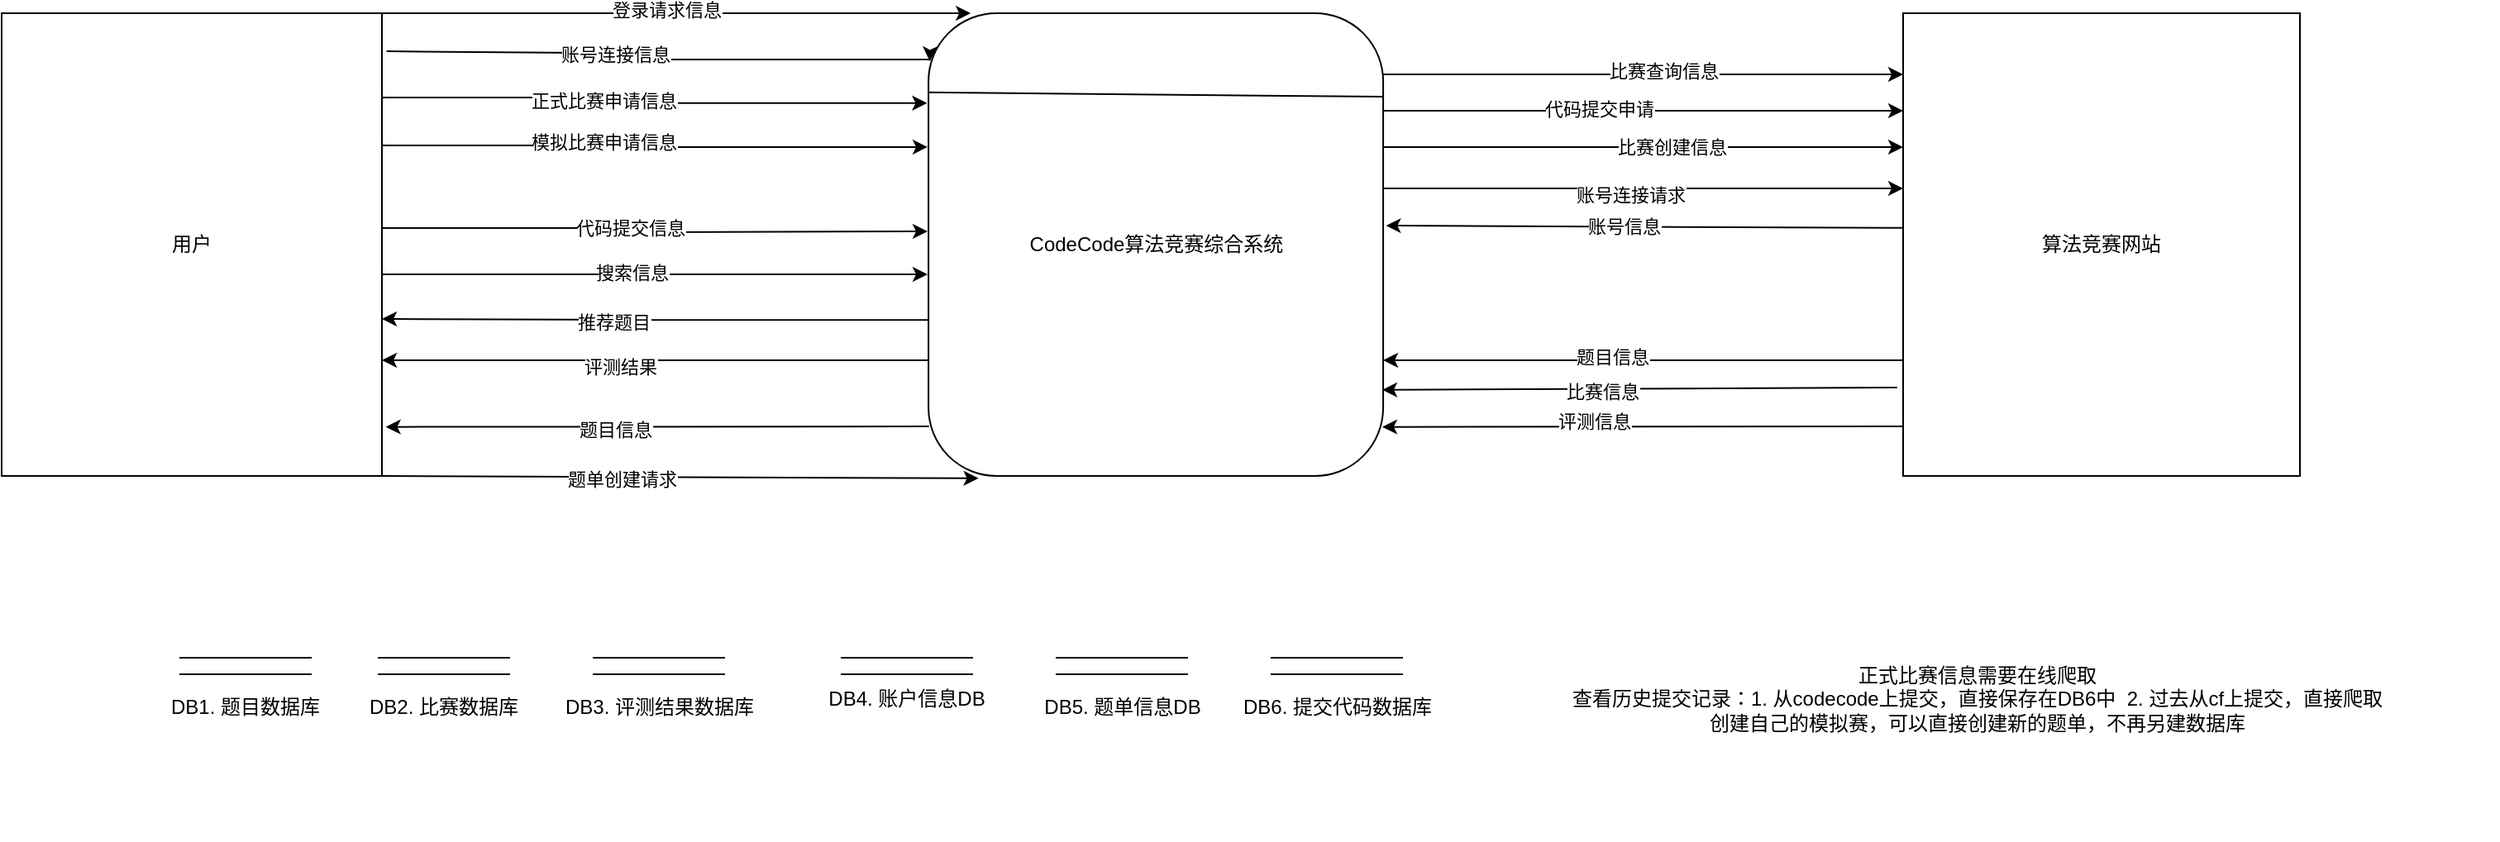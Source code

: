 <mxfile version="17.1.3" type="github">
  <diagram id="ThneDFmaGYNgDfPmpNYM" name="Page-1">
    <mxGraphModel dx="1093" dy="585" grid="1" gridSize="10" guides="1" tooltips="1" connect="1" arrows="1" fold="1" page="1" pageScale="1" pageWidth="1600" pageHeight="900" math="0" shadow="0">
      <root>
        <mxCell id="0" />
        <mxCell id="1" parent="0" />
        <mxCell id="yP9FvSztLNe4L2ZfVXwx-70" style="edgeStyle=orthogonalEdgeStyle;rounded=0;orthogonalLoop=1;jettySize=auto;html=1;exitX=0;exitY=0.75;exitDx=0;exitDy=0;entryX=1;entryY=0.75;entryDx=0;entryDy=0;" edge="1" parent="1" source="yP9FvSztLNe4L2ZfVXwx-8" target="yP9FvSztLNe4L2ZfVXwx-2">
          <mxGeometry relative="1" as="geometry" />
        </mxCell>
        <mxCell id="yP9FvSztLNe4L2ZfVXwx-71" value="题目信息" style="edgeLabel;html=1;align=center;verticalAlign=middle;resizable=0;points=[];" vertex="1" connectable="0" parent="yP9FvSztLNe4L2ZfVXwx-70">
          <mxGeometry x="0.12" y="-2" relative="1" as="geometry">
            <mxPoint as="offset" />
          </mxGeometry>
        </mxCell>
        <mxCell id="yP9FvSztLNe4L2ZfVXwx-8" value="算法竞赛网站" style="rounded=0;whiteSpace=wrap;html=1;" vertex="1" parent="1">
          <mxGeometry x="1190" y="320" width="240" height="280" as="geometry" />
        </mxCell>
        <mxCell id="yP9FvSztLNe4L2ZfVXwx-24" style="edgeStyle=orthogonalEdgeStyle;rounded=0;orthogonalLoop=1;jettySize=auto;html=1;exitX=1;exitY=0.5;exitDx=0;exitDy=0;entryX=0;entryY=0.5;entryDx=0;entryDy=0;" edge="1" parent="1">
          <mxGeometry relative="1" as="geometry">
            <mxPoint x="875.54" y="379.0" as="sourcePoint" />
            <mxPoint x="1190" y="379.0" as="targetPoint" />
          </mxGeometry>
        </mxCell>
        <mxCell id="yP9FvSztLNe4L2ZfVXwx-67" value="代码提交申请" style="edgeLabel;html=1;align=center;verticalAlign=middle;resizable=0;points=[];" vertex="1" connectable="0" parent="yP9FvSztLNe4L2ZfVXwx-24">
          <mxGeometry x="-0.169" y="1" relative="1" as="geometry">
            <mxPoint as="offset" />
          </mxGeometry>
        </mxCell>
        <mxCell id="yP9FvSztLNe4L2ZfVXwx-16" value="用户" style="rounded=0;whiteSpace=wrap;html=1;" vertex="1" parent="1">
          <mxGeometry x="40" y="340" width="230" height="220" as="geometry" />
        </mxCell>
        <mxCell id="yP9FvSztLNe4L2ZfVXwx-36" style="edgeStyle=orthogonalEdgeStyle;rounded=0;orthogonalLoop=1;jettySize=auto;html=1;entryX=1;entryY=0.75;entryDx=0;entryDy=0;exitX=-0.001;exitY=0.663;exitDx=0;exitDy=0;exitPerimeter=0;" edge="1" parent="1" source="yP9FvSztLNe4L2ZfVXwx-2" target="yP9FvSztLNe4L2ZfVXwx-16">
          <mxGeometry relative="1" as="geometry">
            <mxPoint x="590" y="505" as="sourcePoint" />
          </mxGeometry>
        </mxCell>
        <mxCell id="yP9FvSztLNe4L2ZfVXwx-37" value="推荐题目" style="edgeLabel;html=1;align=center;verticalAlign=middle;resizable=0;points=[];" vertex="1" connectable="0" parent="yP9FvSztLNe4L2ZfVXwx-36">
          <mxGeometry x="0.338" y="2" relative="1" as="geometry">
            <mxPoint x="30" as="offset" />
          </mxGeometry>
        </mxCell>
        <mxCell id="yP9FvSztLNe4L2ZfVXwx-38" value="用户" style="rounded=0;whiteSpace=wrap;html=1;" vertex="1" parent="1">
          <mxGeometry x="40" y="320" width="230" height="280" as="geometry" />
        </mxCell>
        <mxCell id="yP9FvSztLNe4L2ZfVXwx-42" value="" style="group" vertex="1" connectable="0" parent="1">
          <mxGeometry x="600" y="320" width="275.54" height="280" as="geometry" />
        </mxCell>
        <mxCell id="yP9FvSztLNe4L2ZfVXwx-64" value="" style="group" vertex="1" connectable="0" parent="yP9FvSztLNe4L2ZfVXwx-42">
          <mxGeometry width="275.54" height="280" as="geometry" />
        </mxCell>
        <mxCell id="yP9FvSztLNe4L2ZfVXwx-2" value="CodeCode算法竞赛综合系统" style="rounded=1;whiteSpace=wrap;html=1;" vertex="1" parent="yP9FvSztLNe4L2ZfVXwx-64">
          <mxGeometry x="0.55" width="274.99" height="280" as="geometry" />
        </mxCell>
        <mxCell id="yP9FvSztLNe4L2ZfVXwx-3" value="" style="endArrow=none;html=1;rounded=0;exitX=-0.002;exitY=0.127;exitDx=0;exitDy=0;exitPerimeter=0;entryX=1;entryY=0.136;entryDx=0;entryDy=0;entryPerimeter=0;" edge="1" parent="yP9FvSztLNe4L2ZfVXwx-64">
          <mxGeometry width="50" height="50" relative="1" as="geometry">
            <mxPoint y="47.92" as="sourcePoint" />
            <mxPoint x="275.54" y="50.56" as="targetPoint" />
          </mxGeometry>
        </mxCell>
        <mxCell id="yP9FvSztLNe4L2ZfVXwx-15" style="edgeStyle=orthogonalEdgeStyle;rounded=0;orthogonalLoop=1;jettySize=auto;html=1;" edge="1" parent="1" source="yP9FvSztLNe4L2ZfVXwx-2" target="yP9FvSztLNe4L2ZfVXwx-16">
          <mxGeometry relative="1" as="geometry">
            <mxPoint x="410" y="450" as="targetPoint" />
            <Array as="points">
              <mxPoint x="500" y="530" />
              <mxPoint x="500" y="530" />
            </Array>
          </mxGeometry>
        </mxCell>
        <mxCell id="yP9FvSztLNe4L2ZfVXwx-35" value="评测结果" style="edgeLabel;html=1;align=center;verticalAlign=middle;resizable=0;points=[];" vertex="1" connectable="0" parent="yP9FvSztLNe4L2ZfVXwx-15">
          <mxGeometry x="0.128" y="4" relative="1" as="geometry">
            <mxPoint as="offset" />
          </mxGeometry>
        </mxCell>
        <mxCell id="yP9FvSztLNe4L2ZfVXwx-23" style="edgeStyle=orthogonalEdgeStyle;rounded=0;orthogonalLoop=1;jettySize=auto;html=1;exitX=1.012;exitY=0.132;exitDx=0;exitDy=0;exitPerimeter=0;entryX=0.003;entryY=0.104;entryDx=0;entryDy=0;entryPerimeter=0;" edge="1" parent="1" target="yP9FvSztLNe4L2ZfVXwx-2">
          <mxGeometry relative="1" as="geometry">
            <mxPoint x="272.76" y="343.04" as="sourcePoint" />
            <mxPoint x="599.175" y="347.48" as="targetPoint" />
            <Array as="points">
              <mxPoint x="273" y="344" />
              <mxPoint x="390" y="344" />
              <mxPoint x="390" y="348" />
              <mxPoint x="601" y="348" />
            </Array>
          </mxGeometry>
        </mxCell>
        <mxCell id="yP9FvSztLNe4L2ZfVXwx-25" value="账号连接信息" style="edgeLabel;html=1;align=center;verticalAlign=middle;resizable=0;points=[];" vertex="1" connectable="0" parent="yP9FvSztLNe4L2ZfVXwx-23">
          <mxGeometry x="-0.35" y="-3" relative="1" as="geometry">
            <mxPoint x="30" y="-2" as="offset" />
          </mxGeometry>
        </mxCell>
        <mxCell id="yP9FvSztLNe4L2ZfVXwx-27" style="edgeStyle=orthogonalEdgeStyle;rounded=0;orthogonalLoop=1;jettySize=auto;html=1;exitX=1;exitY=0.25;exitDx=0;exitDy=0;entryX=-0.003;entryY=0.28;entryDx=0;entryDy=0;entryPerimeter=0;" edge="1" parent="1">
          <mxGeometry relative="1" as="geometry">
            <mxPoint x="270" y="371" as="sourcePoint" />
            <mxPoint x="599.725" y="374.4" as="targetPoint" />
            <Array as="points">
              <mxPoint x="435" y="371" />
              <mxPoint x="435" y="374" />
            </Array>
          </mxGeometry>
        </mxCell>
        <mxCell id="yP9FvSztLNe4L2ZfVXwx-28" value="正式比赛申请信息" style="edgeLabel;html=1;align=center;verticalAlign=middle;resizable=0;points=[];" vertex="1" connectable="0" parent="yP9FvSztLNe4L2ZfVXwx-27">
          <mxGeometry x="-0.375" y="-2" relative="1" as="geometry">
            <mxPoint x="30" as="offset" />
          </mxGeometry>
        </mxCell>
        <mxCell id="yP9FvSztLNe4L2ZfVXwx-29" style="edgeStyle=orthogonalEdgeStyle;rounded=0;orthogonalLoop=1;jettySize=auto;html=1;exitX=1.002;exitY=0.359;exitDx=0;exitDy=0;exitPerimeter=0;entryX=-0.002;entryY=0.357;entryDx=0;entryDy=0;entryPerimeter=0;" edge="1" parent="1">
          <mxGeometry relative="1" as="geometry">
            <mxPoint x="600.0" y="400.96" as="targetPoint" />
            <mxPoint x="270.46" y="399.98" as="sourcePoint" />
            <Array as="points">
              <mxPoint x="371" y="400" />
              <mxPoint x="371" y="401" />
            </Array>
          </mxGeometry>
        </mxCell>
        <mxCell id="yP9FvSztLNe4L2ZfVXwx-30" value="模拟比赛申请信息" style="edgeLabel;html=1;align=center;verticalAlign=middle;resizable=0;points=[];" vertex="1" connectable="0" parent="yP9FvSztLNe4L2ZfVXwx-29">
          <mxGeometry x="-0.362" y="3" relative="1" as="geometry">
            <mxPoint x="29" as="offset" />
          </mxGeometry>
        </mxCell>
        <mxCell id="yP9FvSztLNe4L2ZfVXwx-31" style="edgeStyle=orthogonalEdgeStyle;rounded=0;orthogonalLoop=1;jettySize=auto;html=1;exitX=1;exitY=0.5;exitDx=0;exitDy=0;" edge="1" parent="1" source="yP9FvSztLNe4L2ZfVXwx-16">
          <mxGeometry relative="1" as="geometry">
            <mxPoint x="600" y="452" as="targetPoint" />
          </mxGeometry>
        </mxCell>
        <mxCell id="yP9FvSztLNe4L2ZfVXwx-32" value="代码提交信息" style="edgeLabel;html=1;align=center;verticalAlign=middle;resizable=0;points=[];" vertex="1" connectable="0" parent="yP9FvSztLNe4L2ZfVXwx-31">
          <mxGeometry x="-0.313" y="2" relative="1" as="geometry">
            <mxPoint x="36" y="2" as="offset" />
          </mxGeometry>
        </mxCell>
        <mxCell id="yP9FvSztLNe4L2ZfVXwx-33" style="edgeStyle=orthogonalEdgeStyle;rounded=0;orthogonalLoop=1;jettySize=auto;html=1;exitX=1;exitY=0;exitDx=0;exitDy=0;entryX=0.093;entryY=0;entryDx=0;entryDy=0;entryPerimeter=0;" edge="1" parent="1" source="yP9FvSztLNe4L2ZfVXwx-16" target="yP9FvSztLNe4L2ZfVXwx-2">
          <mxGeometry relative="1" as="geometry">
            <mxPoint x="530" y="310" as="targetPoint" />
          </mxGeometry>
        </mxCell>
        <mxCell id="yP9FvSztLNe4L2ZfVXwx-34" value="登录请求信息" style="edgeLabel;html=1;align=center;verticalAlign=middle;resizable=0;points=[];" vertex="1" connectable="0" parent="yP9FvSztLNe4L2ZfVXwx-33">
          <mxGeometry x="0.254" y="2" relative="1" as="geometry">
            <mxPoint x="-44" as="offset" />
          </mxGeometry>
        </mxCell>
        <mxCell id="yP9FvSztLNe4L2ZfVXwx-43" value="" style="endArrow=classic;html=1;rounded=0;entryX=1.01;entryY=0.894;entryDx=0;entryDy=0;entryPerimeter=0;exitX=0.001;exitY=0.893;exitDx=0;exitDy=0;exitPerimeter=0;" edge="1" parent="1" source="yP9FvSztLNe4L2ZfVXwx-2" target="yP9FvSztLNe4L2ZfVXwx-38">
          <mxGeometry width="50" height="50" relative="1" as="geometry">
            <mxPoint x="480" y="610" as="sourcePoint" />
            <mxPoint x="530" y="560" as="targetPoint" />
          </mxGeometry>
        </mxCell>
        <mxCell id="yP9FvSztLNe4L2ZfVXwx-44" value="题目信息" style="edgeLabel;html=1;align=center;verticalAlign=middle;resizable=0;points=[];" vertex="1" connectable="0" parent="yP9FvSztLNe4L2ZfVXwx-43">
          <mxGeometry x="0.161" y="2" relative="1" as="geometry">
            <mxPoint as="offset" />
          </mxGeometry>
        </mxCell>
        <mxCell id="yP9FvSztLNe4L2ZfVXwx-45" value="" style="endArrow=classic;html=1;rounded=0;exitX=1;exitY=0.5;exitDx=0;exitDy=0;" edge="1" parent="1">
          <mxGeometry width="50" height="50" relative="1" as="geometry">
            <mxPoint x="270" y="478" as="sourcePoint" />
            <mxPoint x="600" y="478" as="targetPoint" />
            <Array as="points">
              <mxPoint x="500" y="478" />
            </Array>
          </mxGeometry>
        </mxCell>
        <mxCell id="yP9FvSztLNe4L2ZfVXwx-46" value="搜索信息" style="edgeLabel;html=1;align=center;verticalAlign=middle;resizable=0;points=[];" vertex="1" connectable="0" parent="yP9FvSztLNe4L2ZfVXwx-45">
          <mxGeometry x="0.05" y="1" relative="1" as="geometry">
            <mxPoint x="-23" as="offset" />
          </mxGeometry>
        </mxCell>
        <mxCell id="yP9FvSztLNe4L2ZfVXwx-65" style="edgeStyle=orthogonalEdgeStyle;rounded=0;orthogonalLoop=1;jettySize=auto;html=1;exitX=1;exitY=0.25;exitDx=0;exitDy=0;entryX=0;entryY=0.25;entryDx=0;entryDy=0;" edge="1" parent="1">
          <mxGeometry relative="1" as="geometry">
            <mxPoint x="875.54" y="357.0" as="sourcePoint" />
            <mxPoint x="1190" y="357" as="targetPoint" />
          </mxGeometry>
        </mxCell>
        <mxCell id="yP9FvSztLNe4L2ZfVXwx-66" value="比赛查询信息" style="edgeLabel;html=1;align=center;verticalAlign=middle;resizable=0;points=[];" vertex="1" connectable="0" parent="yP9FvSztLNe4L2ZfVXwx-65">
          <mxGeometry x="0.074" y="2" relative="1" as="geometry">
            <mxPoint as="offset" />
          </mxGeometry>
        </mxCell>
        <mxCell id="yP9FvSztLNe4L2ZfVXwx-68" style="edgeStyle=orthogonalEdgeStyle;rounded=0;orthogonalLoop=1;jettySize=auto;html=1;exitX=1;exitY=0.5;exitDx=0;exitDy=0;entryX=0;entryY=0.5;entryDx=0;entryDy=0;" edge="1" parent="1">
          <mxGeometry relative="1" as="geometry">
            <mxPoint x="875.54" y="401.0" as="sourcePoint" />
            <mxPoint x="1190" y="401.0" as="targetPoint" />
          </mxGeometry>
        </mxCell>
        <mxCell id="yP9FvSztLNe4L2ZfVXwx-69" value="比赛创建信息" style="edgeLabel;html=1;align=center;verticalAlign=middle;resizable=0;points=[];" vertex="1" connectable="0" parent="yP9FvSztLNe4L2ZfVXwx-68">
          <mxGeometry x="0.108" relative="1" as="geometry">
            <mxPoint as="offset" />
          </mxGeometry>
        </mxCell>
        <mxCell id="yP9FvSztLNe4L2ZfVXwx-72" value="" style="endArrow=classic;html=1;rounded=0;exitX=-0.015;exitY=0.809;exitDx=0;exitDy=0;exitPerimeter=0;entryX=0.998;entryY=0.814;entryDx=0;entryDy=0;entryPerimeter=0;" edge="1" parent="1" source="yP9FvSztLNe4L2ZfVXwx-8" target="yP9FvSztLNe4L2ZfVXwx-2">
          <mxGeometry width="50" height="50" relative="1" as="geometry">
            <mxPoint x="1040" y="590" as="sourcePoint" />
            <mxPoint x="1090" y="540" as="targetPoint" />
          </mxGeometry>
        </mxCell>
        <mxCell id="yP9FvSztLNe4L2ZfVXwx-73" value="比赛信息" style="edgeLabel;html=1;align=center;verticalAlign=middle;resizable=0;points=[];" vertex="1" connectable="0" parent="yP9FvSztLNe4L2ZfVXwx-72">
          <mxGeometry x="0.15" y="1" relative="1" as="geometry">
            <mxPoint as="offset" />
          </mxGeometry>
        </mxCell>
        <mxCell id="yP9FvSztLNe4L2ZfVXwx-74" value="" style="endArrow=classic;html=1;rounded=0;entryX=0;entryY=0.5;entryDx=0;entryDy=0;" edge="1" parent="1">
          <mxGeometry width="50" height="50" relative="1" as="geometry">
            <mxPoint x="875.54" y="426.0" as="sourcePoint" />
            <mxPoint x="1190" y="426.0" as="targetPoint" />
            <Array as="points">
              <mxPoint x="1040" y="426" />
            </Array>
          </mxGeometry>
        </mxCell>
        <mxCell id="yP9FvSztLNe4L2ZfVXwx-75" value="账号连接请求" style="edgeLabel;html=1;align=center;verticalAlign=middle;resizable=0;points=[];" vertex="1" connectable="0" parent="yP9FvSztLNe4L2ZfVXwx-74">
          <mxGeometry x="-0.051" y="-4" relative="1" as="geometry">
            <mxPoint as="offset" />
          </mxGeometry>
        </mxCell>
        <mxCell id="yP9FvSztLNe4L2ZfVXwx-76" value="" style="endArrow=classic;html=1;rounded=0;exitX=0;exitY=0.464;exitDx=0;exitDy=0;exitPerimeter=0;entryX=1.006;entryY=0.459;entryDx=0;entryDy=0;entryPerimeter=0;" edge="1" parent="1" source="yP9FvSztLNe4L2ZfVXwx-8" target="yP9FvSztLNe4L2ZfVXwx-2">
          <mxGeometry width="50" height="50" relative="1" as="geometry">
            <mxPoint x="980" y="500" as="sourcePoint" />
            <mxPoint x="1030" y="450" as="targetPoint" />
          </mxGeometry>
        </mxCell>
        <mxCell id="yP9FvSztLNe4L2ZfVXwx-77" value="账号信息" style="edgeLabel;html=1;align=center;verticalAlign=middle;resizable=0;points=[];" vertex="1" connectable="0" parent="yP9FvSztLNe4L2ZfVXwx-76">
          <mxGeometry x="0.084" relative="1" as="geometry">
            <mxPoint as="offset" />
          </mxGeometry>
        </mxCell>
        <mxCell id="yP9FvSztLNe4L2ZfVXwx-78" value="" style="endArrow=classic;html=1;rounded=0;exitX=0;exitY=0.893;exitDx=0;exitDy=0;exitPerimeter=0;entryX=0.998;entryY=0.894;entryDx=0;entryDy=0;entryPerimeter=0;" edge="1" parent="1" source="yP9FvSztLNe4L2ZfVXwx-8" target="yP9FvSztLNe4L2ZfVXwx-2">
          <mxGeometry width="50" height="50" relative="1" as="geometry">
            <mxPoint x="940" y="620" as="sourcePoint" />
            <mxPoint x="990" y="570" as="targetPoint" />
          </mxGeometry>
        </mxCell>
        <mxCell id="yP9FvSztLNe4L2ZfVXwx-79" value="评测信息" style="edgeLabel;html=1;align=center;verticalAlign=middle;resizable=0;points=[];" vertex="1" connectable="0" parent="yP9FvSztLNe4L2ZfVXwx-78">
          <mxGeometry x="0.187" y="-3" relative="1" as="geometry">
            <mxPoint as="offset" />
          </mxGeometry>
        </mxCell>
        <mxCell id="yP9FvSztLNe4L2ZfVXwx-87" value="" style="group" vertex="1" connectable="0" parent="1">
          <mxGeometry x="140" y="710" width="95" height="40" as="geometry" />
        </mxCell>
        <mxCell id="yP9FvSztLNe4L2ZfVXwx-82" value="" style="group" vertex="1" connectable="0" parent="yP9FvSztLNe4L2ZfVXwx-87">
          <mxGeometry x="7.5" width="80" height="10" as="geometry" />
        </mxCell>
        <mxCell id="yP9FvSztLNe4L2ZfVXwx-80" value="" style="endArrow=none;html=1;rounded=0;" edge="1" parent="yP9FvSztLNe4L2ZfVXwx-82">
          <mxGeometry width="50" height="50" relative="1" as="geometry">
            <mxPoint as="sourcePoint" />
            <mxPoint x="80" as="targetPoint" />
          </mxGeometry>
        </mxCell>
        <mxCell id="yP9FvSztLNe4L2ZfVXwx-81" value="" style="endArrow=none;html=1;rounded=0;" edge="1" parent="yP9FvSztLNe4L2ZfVXwx-82">
          <mxGeometry width="50" height="50" relative="1" as="geometry">
            <mxPoint y="10" as="sourcePoint" />
            <mxPoint x="80" y="10" as="targetPoint" />
          </mxGeometry>
        </mxCell>
        <mxCell id="yP9FvSztLNe4L2ZfVXwx-86" value="DB1. 题目数据库" style="text;html=1;strokeColor=none;fillColor=none;align=center;verticalAlign=middle;whiteSpace=wrap;rounded=0;" vertex="1" parent="yP9FvSztLNe4L2ZfVXwx-87">
          <mxGeometry y="20" width="95" height="20" as="geometry" />
        </mxCell>
        <mxCell id="yP9FvSztLNe4L2ZfVXwx-88" value="" style="group" vertex="1" connectable="0" parent="1">
          <mxGeometry x="260" y="710" width="95" height="40" as="geometry" />
        </mxCell>
        <mxCell id="yP9FvSztLNe4L2ZfVXwx-89" value="" style="group" vertex="1" connectable="0" parent="yP9FvSztLNe4L2ZfVXwx-88">
          <mxGeometry x="7.5" width="80" height="10" as="geometry" />
        </mxCell>
        <mxCell id="yP9FvSztLNe4L2ZfVXwx-90" value="" style="endArrow=none;html=1;rounded=0;" edge="1" parent="yP9FvSztLNe4L2ZfVXwx-89">
          <mxGeometry width="50" height="50" relative="1" as="geometry">
            <mxPoint as="sourcePoint" />
            <mxPoint x="80" as="targetPoint" />
          </mxGeometry>
        </mxCell>
        <mxCell id="yP9FvSztLNe4L2ZfVXwx-91" value="" style="endArrow=none;html=1;rounded=0;" edge="1" parent="yP9FvSztLNe4L2ZfVXwx-89">
          <mxGeometry width="50" height="50" relative="1" as="geometry">
            <mxPoint y="10" as="sourcePoint" />
            <mxPoint x="80" y="10" as="targetPoint" />
          </mxGeometry>
        </mxCell>
        <mxCell id="yP9FvSztLNe4L2ZfVXwx-92" value="DB2. 比赛数据库" style="text;html=1;strokeColor=none;fillColor=none;align=center;verticalAlign=middle;whiteSpace=wrap;rounded=0;" vertex="1" parent="yP9FvSztLNe4L2ZfVXwx-88">
          <mxGeometry y="20" width="95" height="20" as="geometry" />
        </mxCell>
        <mxCell id="yP9FvSztLNe4L2ZfVXwx-93" value="" style="group" vertex="1" connectable="0" parent="1">
          <mxGeometry x="390" y="710" width="120" height="40" as="geometry" />
        </mxCell>
        <mxCell id="yP9FvSztLNe4L2ZfVXwx-94" value="" style="group" vertex="1" connectable="0" parent="yP9FvSztLNe4L2ZfVXwx-93">
          <mxGeometry x="7.5" width="80" height="10" as="geometry" />
        </mxCell>
        <mxCell id="yP9FvSztLNe4L2ZfVXwx-95" value="" style="endArrow=none;html=1;rounded=0;" edge="1" parent="yP9FvSztLNe4L2ZfVXwx-94">
          <mxGeometry width="50" height="50" relative="1" as="geometry">
            <mxPoint as="sourcePoint" />
            <mxPoint x="80" as="targetPoint" />
          </mxGeometry>
        </mxCell>
        <mxCell id="yP9FvSztLNe4L2ZfVXwx-96" value="" style="endArrow=none;html=1;rounded=0;" edge="1" parent="yP9FvSztLNe4L2ZfVXwx-94">
          <mxGeometry width="50" height="50" relative="1" as="geometry">
            <mxPoint y="10" as="sourcePoint" />
            <mxPoint x="80" y="10" as="targetPoint" />
          </mxGeometry>
        </mxCell>
        <mxCell id="yP9FvSztLNe4L2ZfVXwx-97" value="DB3. 评测结果数据库" style="text;html=1;strokeColor=none;fillColor=none;align=center;verticalAlign=middle;whiteSpace=wrap;rounded=0;" vertex="1" parent="yP9FvSztLNe4L2ZfVXwx-93">
          <mxGeometry x="-12.5" y="20" width="120" height="20" as="geometry" />
        </mxCell>
        <mxCell id="yP9FvSztLNe4L2ZfVXwx-98" value="" style="group" vertex="1" connectable="0" parent="1">
          <mxGeometry x="540" y="710" width="100" height="40" as="geometry" />
        </mxCell>
        <mxCell id="yP9FvSztLNe4L2ZfVXwx-119" value="" style="group" vertex="1" connectable="0" parent="yP9FvSztLNe4L2ZfVXwx-98">
          <mxGeometry x="-5" width="105" height="35" as="geometry" />
        </mxCell>
        <mxCell id="yP9FvSztLNe4L2ZfVXwx-99" value="" style="group" vertex="1" connectable="0" parent="yP9FvSztLNe4L2ZfVXwx-119">
          <mxGeometry x="12.5" width="80" height="10" as="geometry" />
        </mxCell>
        <mxCell id="yP9FvSztLNe4L2ZfVXwx-100" value="" style="endArrow=none;html=1;rounded=0;" edge="1" parent="yP9FvSztLNe4L2ZfVXwx-99">
          <mxGeometry width="50" height="50" relative="1" as="geometry">
            <mxPoint as="sourcePoint" />
            <mxPoint x="80" as="targetPoint" />
          </mxGeometry>
        </mxCell>
        <mxCell id="yP9FvSztLNe4L2ZfVXwx-101" value="" style="endArrow=none;html=1;rounded=0;" edge="1" parent="yP9FvSztLNe4L2ZfVXwx-99">
          <mxGeometry width="50" height="50" relative="1" as="geometry">
            <mxPoint y="10" as="sourcePoint" />
            <mxPoint x="80" y="10" as="targetPoint" />
          </mxGeometry>
        </mxCell>
        <mxCell id="yP9FvSztLNe4L2ZfVXwx-102" value="DB4. 账户信息DB" style="text;html=1;strokeColor=none;fillColor=none;align=center;verticalAlign=middle;whiteSpace=wrap;rounded=0;" vertex="1" parent="yP9FvSztLNe4L2ZfVXwx-119">
          <mxGeometry y="15" width="105" height="20" as="geometry" />
        </mxCell>
        <mxCell id="yP9FvSztLNe4L2ZfVXwx-103" value="" style="endArrow=classic;html=1;rounded=0;exitX=1;exitY=1;exitDx=0;exitDy=0;entryX=0.11;entryY=1.005;entryDx=0;entryDy=0;entryPerimeter=0;" edge="1" parent="1" source="yP9FvSztLNe4L2ZfVXwx-38" target="yP9FvSztLNe4L2ZfVXwx-2">
          <mxGeometry width="50" height="50" relative="1" as="geometry">
            <mxPoint x="410" y="650" as="sourcePoint" />
            <mxPoint x="460" y="600" as="targetPoint" />
          </mxGeometry>
        </mxCell>
        <mxCell id="yP9FvSztLNe4L2ZfVXwx-105" value="题单创建请求" style="edgeLabel;html=1;align=center;verticalAlign=middle;resizable=0;points=[];" vertex="1" connectable="0" parent="yP9FvSztLNe4L2ZfVXwx-103">
          <mxGeometry x="-0.2" y="-1" relative="1" as="geometry">
            <mxPoint as="offset" />
          </mxGeometry>
        </mxCell>
        <mxCell id="yP9FvSztLNe4L2ZfVXwx-106" value="" style="group" vertex="1" connectable="0" parent="1">
          <mxGeometry x="670" y="710" width="110" height="40" as="geometry" />
        </mxCell>
        <mxCell id="yP9FvSztLNe4L2ZfVXwx-107" value="" style="group" vertex="1" connectable="0" parent="yP9FvSztLNe4L2ZfVXwx-106">
          <mxGeometry x="7.5" width="80" height="10" as="geometry" />
        </mxCell>
        <mxCell id="yP9FvSztLNe4L2ZfVXwx-108" value="" style="endArrow=none;html=1;rounded=0;" edge="1" parent="yP9FvSztLNe4L2ZfVXwx-107">
          <mxGeometry width="50" height="50" relative="1" as="geometry">
            <mxPoint as="sourcePoint" />
            <mxPoint x="80" as="targetPoint" />
          </mxGeometry>
        </mxCell>
        <mxCell id="yP9FvSztLNe4L2ZfVXwx-109" value="" style="endArrow=none;html=1;rounded=0;" edge="1" parent="yP9FvSztLNe4L2ZfVXwx-107">
          <mxGeometry width="50" height="50" relative="1" as="geometry">
            <mxPoint y="10" as="sourcePoint" />
            <mxPoint x="80" y="10" as="targetPoint" />
          </mxGeometry>
        </mxCell>
        <mxCell id="yP9FvSztLNe4L2ZfVXwx-110" value="DB5. 题单信息DB" style="text;html=1;strokeColor=none;fillColor=none;align=center;verticalAlign=middle;whiteSpace=wrap;rounded=0;" vertex="1" parent="yP9FvSztLNe4L2ZfVXwx-106">
          <mxGeometry x="-7.5" y="20" width="110" height="20" as="geometry" />
        </mxCell>
        <mxCell id="yP9FvSztLNe4L2ZfVXwx-111" value="正式比赛信息需要在线爬取&lt;br&gt;查看历史提交记录：1. 从codecode上提交，直接保存在DB6中&amp;nbsp; 2. 过去从cf上提交，直接爬取&lt;br&gt;创建自己的模拟赛，可以直接创建新的题单，不再另建数据库" style="text;html=1;strokeColor=none;fillColor=none;align=center;verticalAlign=middle;whiteSpace=wrap;rounded=0;" vertex="1" parent="1">
          <mxGeometry x="920" y="650" width="630" height="170" as="geometry" />
        </mxCell>
        <mxCell id="yP9FvSztLNe4L2ZfVXwx-112" value="" style="group" vertex="1" connectable="0" parent="1">
          <mxGeometry x="800" y="710" width="120" height="40" as="geometry" />
        </mxCell>
        <mxCell id="yP9FvSztLNe4L2ZfVXwx-113" value="" style="group" vertex="1" connectable="0" parent="yP9FvSztLNe4L2ZfVXwx-112">
          <mxGeometry x="7.5" width="80" height="10" as="geometry" />
        </mxCell>
        <mxCell id="yP9FvSztLNe4L2ZfVXwx-114" value="" style="endArrow=none;html=1;rounded=0;" edge="1" parent="yP9FvSztLNe4L2ZfVXwx-113">
          <mxGeometry width="50" height="50" relative="1" as="geometry">
            <mxPoint as="sourcePoint" />
            <mxPoint x="80" as="targetPoint" />
          </mxGeometry>
        </mxCell>
        <mxCell id="yP9FvSztLNe4L2ZfVXwx-115" value="" style="endArrow=none;html=1;rounded=0;" edge="1" parent="yP9FvSztLNe4L2ZfVXwx-113">
          <mxGeometry width="50" height="50" relative="1" as="geometry">
            <mxPoint y="10" as="sourcePoint" />
            <mxPoint x="80" y="10" as="targetPoint" />
          </mxGeometry>
        </mxCell>
        <mxCell id="yP9FvSztLNe4L2ZfVXwx-116" value="DB6. 提交代码数据库" style="text;html=1;strokeColor=none;fillColor=none;align=center;verticalAlign=middle;whiteSpace=wrap;rounded=0;" vertex="1" parent="yP9FvSztLNe4L2ZfVXwx-112">
          <mxGeometry x="-12.5" y="20" width="120" height="20" as="geometry" />
        </mxCell>
        <mxCell id="yP9FvSztLNe4L2ZfVXwx-1" value="Untitled Layer" parent="0" />
      </root>
    </mxGraphModel>
  </diagram>
</mxfile>
